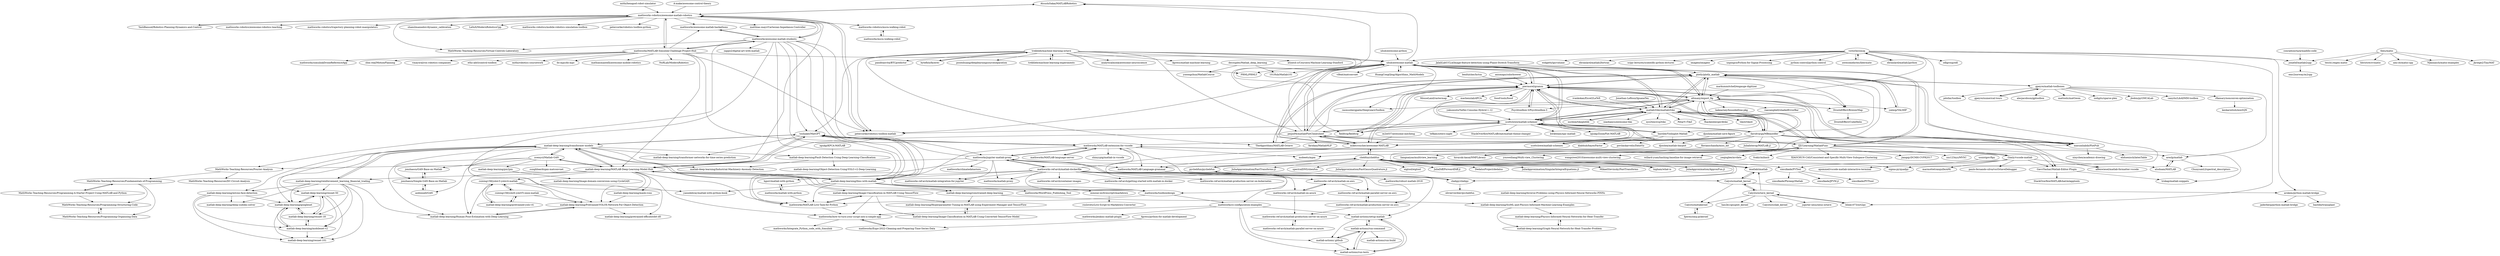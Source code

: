 digraph G {
"AtsushiSakai/MATLABRobotics" -> "mathworks-robotics/awesome-matlab-robotics" ["e"=1]
"decouples/Matlab_deep_learning" -> "yooongchun/MatlabCourse"
"decouples/Matlab_deep_learning" -> "101Hub/Matlab101"
"HuangCongQing/Algorithms_MathModels" -> "uhub/awesome-matlab" ["e"=1]
"TheAlgorithms/MATLAB-Octave" -> "plotly/plotly_matlab" ["e"=1]
"trekhleb/machine-learning-octave" -> "piermorel/gramm"
"trekhleb/machine-learning-octave" -> "panditanvita/BTCpredictor" ["e"=1]
"trekhleb/machine-learning-octave" -> "bytefish/facerec" ["e"=1]
"trekhleb/machine-learning-octave" -> "TheAlgorithms/MATLAB-Octave" ["e"=1]
"trekhleb/machine-learning-octave" -> "posenhuang/deeplearningsourceseparation" ["e"=1]
"trekhleb/machine-learning-octave" -> "fieldtrip/fieldtrip" ["e"=1]
"trekhleb/machine-learning-octave" -> "trekhleb/machine-learning-experiments" ["e"=1]
"trekhleb/machine-learning-octave" -> "PRML/PRMLT" ["e"=1]
"trekhleb/machine-learning-octave" -> "uhub/awesome-matlab"
"trekhleb/machine-learning-octave" -> "analyticalmonk/awesome-neuroscience" ["e"=1]
"trekhleb/machine-learning-octave" -> "peijin94/matlabPlotCheatsheet"
"trekhleb/machine-learning-octave" -> "toshiakit/MatGPT"
"trekhleb/machine-learning-octave" -> "petercorke/robotics-toolbox-matlab" ["e"=1]
"trekhleb/machine-learning-octave" -> "Apress/matlab-machine-learning"
"trekhleb/machine-learning-octave" -> "atinesh-s/Coursera-Machine-Learning-Stanford" ["e"=1]
"victorlei/smop" -> "awesomebytes/libermate"
"victorlei/smop" -> "ebranlard/matlab2python"
"victorlei/smop" -> "arokem/python-matlab-bridge"
"victorlei/smop" -> "sigma-py/quadpy" ["e"=1]
"victorlei/smop" -> "odlgroup/odl" ["e"=1]
"victorlei/smop" -> "altmany/export_fig"
"victorlei/smop" -> "uhub/awesome-matlab"
"victorlei/smop" -> "widgetti/ipyvolume" ["e"=1]
"victorlei/smop" -> "ebranlard/matlab2fortran"
"victorlei/smop" -> "scipy-lectures/scientific-python-lectures" ["e"=1]
"victorlei/smop" -> "jonathf/matlab2cpp"
"victorlei/smop" -> "blink1073/oct2py"
"victorlei/smop" -> "imageio/imageio" ["e"=1]
"victorlei/smop" -> "unpingco/Python-for-Signal-Processing" ["e"=1]
"victorlei/smop" -> "python-control/python-control" ["e"=1]
"altmany/export_fig" -> "matlab2tikz/matlab2tikz"
"altmany/export_fig" -> "piermorel/gramm"
"altmany/export_fig" -> "masumhabib/PlotPub"
"altmany/export_fig" -> "scottclowe/matlab-schemer"
"altmany/export_fig" -> "uhub/awesome-matlab"
"altmany/export_fig" -> "plotly/plotly_matlab"
"altmany/export_fig" -> "DrosteEffect/BrewerMap"
"altmany/export_fig" -> "fieldtrip/fieldtrip" ["e"=1]
"altmany/export_fig" -> "raacampbell/shadedErrorBar"
"altmany/export_fig" -> "davidvarga/MBeautifier"
"altmany/export_fig" -> "kakearney/boundedline-pkg"
"altmany/export_fig" -> "yalmip/YALMIP" ["e"=1]
"altmany/export_fig" -> "bastibe/Violinplot-Matlab"
"altmany/export_fig" -> "Psychtoolbox-3/Psychtoolbox-3" ["e"=1]
"altmany/export_fig" -> "rasmusbergpalm/DeepLearnToolbox" ["e"=1]
"benfulcher/hctsa" -> "piermorel/gramm" ["e"=1]
"plotly/plotly_matlab" -> "masumhabib/PlotPub"
"plotly/plotly_matlab" -> "piermorel/gramm"
"plotly/plotly_matlab" -> "peijin94/matlabPlotCheatsheet"
"plotly/plotly_matlab" -> "matlab2tikz/matlab2tikz"
"plotly/plotly_matlab" -> "imatlab/imatlab"
"plotly/plotly_matlab" -> "TheAlgorithms/MATLAB-Octave" ["e"=1]
"plotly/plotly_matlab" -> "DrosteEffect/BrewerMap"
"plotly/plotly_matlab" -> "altmany/export_fig"
"plotly/plotly_matlab" -> "yalmip/YALMIP" ["e"=1]
"plotly/plotly_matlab" -> "gpeyre/matlab-toolboxes"
"ebranlard/matlab2python" -> "victorlei/smop"
"gpeyre/numerical-tours" -> "gpeyre/matlab-toolboxes" ["e"=1]
"gpeyre/matlab-toolboxes" -> "gpeyre/numerical-tours" ["e"=1]
"gpeyre/matlab-toolboxes" -> "alecjacobson/gptoolbox" ["e"=1]
"gpeyre/matlab-toolboxes" -> "areslp/matlab"
"gpeyre/matlab-toolboxes" -> "mattools/matGeom" ["e"=1]
"gpeyre/matlab-toolboxes" -> "indigits/sparse-plex" ["e"=1]
"gpeyre/matlab-toolboxes" -> "jbobin/pyGMCALab"
"gpeyre/matlab-toolboxes" -> "canyilu/LibADMM-toolbox" ["e"=1]
"gpeyre/matlab-toolboxes" -> "rflamary/nonconvex-optimization"
"gpeyre/matlab-toolboxes" -> "plotly/plotly_matlab"
"gpeyre/matlab-toolboxes" -> "pdollar/toolbox" ["e"=1]
"awesomebytes/libermate" -> "victorlei/smop"
"jonzhaocn/GAN-Base-on-Matlab" -> "jonzhaocn/Simple-GAN-Base-on-Matlab"
"mathworks/msra-walking-robot" -> "mathworks-robotics/msra-walking-robot"
"iqiukp/KPCA-MATLAB" -> "matlab-deep-learning/Fault-Detection-Using-Deep-Learning-Classification" ["e"=1]
"mathworks-ref-arch/matlab-on-aws" -> "mathworks-ref-arch/matlab-parallel-server-on-aws"
"mathworks-ref-arch/matlab-on-aws" -> "mathworks-ref-arch/matlab-on-azure"
"aludnam/MATLAB" -> "areslp/matlab"
"mathworks-ref-arch/matlab-on-azure" -> "mathworks-ref-arch/matlab-production-server-on-azure"
"mathworks-ref-arch/matlab-on-azure" -> "mathworks-ref-arch/matlab-on-aws"
"mathworks-ref-arch/matlab-parallel-server-on-azure" -> "mathworks-ref-arch/matlab-production-server-on-azure"
"mathworks-ref-arch/matlab-production-server-on-azure" -> "mathworks-ref-arch/matlab-parallel-server-on-azure"
"pychebfun/pychebfun" -> "chebpy/chebpy"
"pychebfun/pychebfun" -> "chebfun/chebfun"
"mathworks-ref-arch/matlab-parallel-server-on-aws" -> "mathworks-ref-arch/matlab-production-server-on-aws"
"mathworks-ref-arch/matlab-production-server-on-aws" -> "mathworks-ref-arch/matlab-parallel-server-on-aws"
"mathworks-ref-arch/matlab-production-server-on-aws" -> "mathworks-ref-arch/matlab-production-server-on-azure"
"jonzhaocn/Simple-GAN-Base-on-Matlab" -> "aodonnell/GAN"
"jonzhaocn/Simple-GAN-Base-on-Matlab" -> "jonzhaocn/GAN-Base-on-Matlab"
"mathworks/MATLAB-Language-grammar" -> "mathworks/robust-matlab-2018"
"simulkade/FVTool" -> "simulkade/JFVM.jl"
"simulkade/FVTool" -> "simulkade/PVTtool"
"simulkade/FVTool" -> "simulkade/PhreeqcMatlab"
"fperez/zmq-pykernel" -> "Calysto/metakernel"
"aodonnell/GAN" -> "jonzhaocn/Simple-GAN-Base-on-Matlab"
"usnistgov/fipy" -> "simulkade/FVTool" ["e"=1]
"ivankokan/Excel2LaTeX" -> "matlab2tikz/matlab2tikz" ["e"=1]
"trekhleb/machine-learning-experiments" -> "trekhleb/machine-learning-octave" ["e"=1]
"A-make/awesome-control-theory" -> "mathworks-robotics/awesome-matlab-robotics" ["e"=1]
"minoue-xx/livescript2markdown" -> "roslovets/Live-Script-to-Markdown-Converter"
"zcemycl/Matlab-GAN" -> "matlab-deep-learning/pix2pix"
"zcemycl/Matlab-GAN" -> "jonzhaocn/GAN-Base-on-Matlab"
"zcemycl/Matlab-GAN" -> "sunghbae/dcgan-matconvnet" ["e"=1]
"zcemycl/Matlab-GAN" -> "aodonnell/GAN"
"zcemycl/Matlab-GAN" -> "matlab-deep-learning/transformer-models"
"zcemycl/Matlab-GAN" -> "jonzhaocn/Simple-GAN-Base-on-Matlab"
"zcemycl/Matlab-GAN" -> "matlab-deep-learning/MATLAB-Deep-Learning-Model-Hub"
"markummitchell/engauge-digitizer" -> "altmany/export_fig" ["e"=1]
"matlab-deep-learning/Fault-Detection-Using-Deep-Learning-Classification" -> "matlab-deep-learning/Object-Detection-Using-YOLO-v2-Deep-Learning"
"matlab-deep-learning/Fault-Detection-Using-Deep-Learning-Classification" -> "matlab-deep-learning/Industrial-Machinery-Anomaly-Detection"
"matlab-deep-learning/Human-Pose-Estimation-with-Deep-Learning" -> "matlab-deep-learning/Pretrained-YOLOX-Network-For-Object-Detection"
"bytefish/facerec" -> "trekhleb/machine-learning-octave" ["e"=1]
"Calysto/octave_kernel" -> "Calysto/matlab_kernel"
"Calysto/octave_kernel" -> "Calysto/scilab_kernel"
"Calysto/octave_kernel" -> "jupyter-xeus/xeus-octave"
"Calysto/octave_kernel" -> "blink1073/oct2py"
"Calysto/octave_kernel" -> "imatlab/imatlab"
"Calysto/octave_kernel" -> "has2k1/gnuplot_kernel"
"Calysto/octave_kernel" -> "Calysto/metakernel"
"mathworks-ref-arch/matlab-dockerfile" -> "mathworks-ref-arch/container-images"
"mathworks-ref-arch/matlab-dockerfile" -> "mathworks/ci-configuration-examples"
"mathworks-ref-arch/matlab-dockerfile" -> "mathworks-ref-arch/matlab-integration-for-jupyter"
"mathworks-ref-arch/matlab-dockerfile" -> "mathworks-ref-arch/getting-started-with-matlab-in-docker"
"mathworks-ref-arch/matlab-dockerfile" -> "mathworks-ref-arch/matlab-production-server-on-aws"
"mathworks-ref-arch/matlab-dockerfile" -> "mathworks/jupyter-matlab-proxy"
"mathworks-ref-arch/matlab-dockerfile" -> "mathworks/matlab-proxy"
"mathworks-ref-arch/matlab-dockerfile" -> "mathworks-ref-arch/matlab-production-server-on-kubernetes"
"mathworks-ref-arch/matlab-dockerfile" -> "matlab-deep-learning/llms-with-matlab"
"mathworks-ref-arch/matlab-dockerfile" -> "mathworks/toolboxdesign"
"mathworks-ref-arch/matlab-dockerfile" -> "mathworks-ref-arch/matlab-parallel-server-on-aws"
"mathworks-ref-arch/matlab-dockerfile" -> "hgorr/matlab-with-python"
"mathworks-ref-arch/matlab-dockerfile" -> "mathworks-ref-arch/matlab-on-azure"
"mathworks-ref-arch/matlab-dockerfile" -> "mathworks/MATLAB-extension-for-vscode"
"mathworks-ref-arch/matlab-dockerfile" -> "mathworks-ref-arch/matlab-on-aws"
"mathworks-robotics/awesome-matlab-robotics" -> "YashBansod/Robotics-Planning-Dynamics-and-Control" ["e"=1]
"mathworks-robotics/awesome-matlab-robotics" -> "mathworks-robotics/awesome-robotics-teaching"
"mathworks-robotics/awesome-matlab-robotics" -> "mathworks-robotics/trajectory-planning-robot-manipulators" ["e"=1]
"mathworks-robotics/awesome-matlab-robotics" -> "AtsushiSakai/MATLABRobotics" ["e"=1]
"mathworks-robotics/awesome-matlab-robotics" -> "mathworks/MATLAB-Simulink-Challenge-Project-Hub"
"mathworks-robotics/awesome-matlab-robotics" -> "petercorke/robotics-toolbox-matlab" ["e"=1]
"mathworks-robotics/awesome-matlab-robotics" -> "shamilmamedov/dynamic_calibration" ["e"=1]
"mathworks-robotics/awesome-matlab-robotics" -> "Le0nX/ModernRoboticsCpp" ["e"=1]
"mathworks-robotics/awesome-matlab-robotics" -> "mathworks-robotics/mobile-robotics-simulation-toolbox"
"mathworks-robotics/awesome-matlab-robotics" -> "petercorke/robotics-toolbox-python" ["e"=1]
"mathworks-robotics/awesome-matlab-robotics" -> "mathworks/awesome-matlab-students"
"mathworks-robotics/awesome-matlab-robotics" -> "MathWorks-Teaching-Resources/Virtual-Controls-Laboratory"
"mathworks-robotics/awesome-matlab-robotics" -> "matthias-mayr/Cartesian-Impedance-Controller" ["e"=1]
"mathworks-robotics/awesome-matlab-robotics" -> "mathworks-robotics/msra-walking-robot"
"mathworks-robotics/awesome-matlab-robotics" -> "mathworks/awesome-matlab-hackathons"
"mithi/hexapod-robot-simulator" -> "mathworks-robotics/awesome-matlab-robotics" ["e"=1]
"Calysto/metakernel" -> "fperez/zmq-pykernel"
"higham/what-is" -> "chebfun/chebfun" ["e"=1]
"cuixing158/yolov3-yolov4-matlab" -> "cuixing158/yoloX-yoloV5-onnx-matlab"
"cuixing158/yolov3-yolov4-matlab" -> "matlab-deep-learning/pretrained-yolo-v4"
"cuixing158/yolov3-yolov4-matlab" -> "matlab-deep-learning/Human-Pose-Estimation-with-Deep-Learning"
"cuixing158/yolov3-yolov4-matlab" -> "matlab-deep-learning/Pretrained-YOLOX-Network-For-Object-Detection"
"cuixing158/yolov3-yolov4-matlab" -> "matlab-deep-learning/pretrained-efficientdet-d0"
"matlab-deep-learning/transformer-models" -> "matlab-deep-learning/llms-with-matlab"
"matlab-deep-learning/transformer-models" -> "matlab-deep-learning/MATLAB-Deep-Learning-Model-Hub"
"matlab-deep-learning/transformer-models" -> "matlab-deep-learning/reinforcement_learning_financial_trading"
"matlab-deep-learning/transformer-models" -> "matlab-deep-learning/Human-Pose-Estimation-with-Deep-Learning"
"matlab-deep-learning/transformer-models" -> "matlab-deep-learning/transformer-networks-for-time-series-prediction"
"matlab-deep-learning/transformer-models" -> "matlab-deep-learning/mtcnn-face-detection"
"matlab-deep-learning/transformer-models" -> "zcemycl/Matlab-GAN"
"matlab-deep-learning/transformer-models" -> "matlab-deep-learning/Industrial-Machinery-Anomaly-Detection"
"matlab-deep-learning/transformer-models" -> "toshiakit/MatGPT"
"matlab-deep-learning/transformer-models" -> "matlab-deep-learning/googlenet"
"matlab-deep-learning/transformer-models" -> "matlab-deep-learning/Pretrained-YOLOX-Network-For-Object-Detection"
"matlab-deep-learning/transformer-models" -> "matlab-deep-learning/resnet-50"
"matlab-deep-learning/transformer-models" -> "matlab-deep-learning/Fault-Detection-Using-Deep-Learning-Classification"
"peijin94/matlabPlotCheatsheet" -> "plotly/plotly_matlab"
"peijin94/matlabPlotCheatsheet" -> "ZJULearning/MatlabFunc"
"peijin94/matlabPlotCheatsheet" -> "uhub/awesome-matlab"
"peijin94/matlabPlotCheatsheet" -> "mikecroucher/awesome-MATLAB"
"peijin94/matlabPlotCheatsheet" -> "piermorel/gramm"
"peijin94/matlabPlotCheatsheet" -> "faridani/MatlabNLP"
"peijin94/matlabPlotCheatsheet" -> "masumhabib/PlotPub"
"peijin94/matlabPlotCheatsheet" -> "scottclowe/matlab-schemer"
"peijin94/matlabPlotCheatsheet" -> "TheAlgorithms/MATLAB-Octave" ["e"=1]
"peijin94/matlabPlotCheatsheet" -> "matlab-deep-learning/MATLAB-Deep-Learning-Model-Hub"
"peijin94/matlabPlotCheatsheet" -> "AtsushiSakai/MATLABRobotics" ["e"=1]
"hgorr/matlab-with-python" -> "mathworks/matlab-with-python"
"mathworks-robotics/msra-walking-robot" -> "mathworks/msra-walking-robot"
"DrosteEffect/BrewerMap" -> "DrosteEffect/CubeHelix"
"florianschanda/miss_hit" -> "mathworks/MATLAB-Language-grammar" ["e"=1]
"matlab-deep-learning/reinforcement_learning_financial_trading" -> "matlab-deep-learning/googlenet"
"matlab-deep-learning/reinforcement_learning_financial_trading" -> "matlab-deep-learning/mtcnn-face-detection"
"matlab-deep-learning/reinforcement_learning_financial_trading" -> "matlab-deep-learning/resnet-50"
"matlab-deep-learning/reinforcement_learning_financial_trading" -> "matlab-deep-learning/mobilenet-v2"
"matlab-deep-learning/reinforcement_learning_financial_trading" -> "matlab-deep-learning/transformer-models"
"matlab-deep-learning/reinforcement_learning_financial_trading" -> "matlab-deep-learning/Human-Pose-Estimation-with-Deep-Learning"
"matlab-deep-learning/reinforcement_learning_financial_trading" -> "matlab-deep-learning/resnet-101"
"matlab-deep-learning/reinforcement_learning_financial_trading" -> "matlab-deep-learning/resnet-18"
"matlab-deep-learning/reinforcement_learning_financial_trading" -> "matlab-deep-learning/deep-sudoku-solver"
"matlab-deep-learning/pix2pix" -> "matlab-deep-learning/Image-domain-conversion-using-CycleGAN"
"mathworks/matlab-with-python" -> "hgorr/matlab-with-python"
"mathworks/matlab-with-python" -> "mathworks/MATLAB-Live-Task-for-Python"
"matlab-deep-learning/resnet-18" -> "matlab-deep-learning/mobilenet-v2"
"matlab-deep-learning/resnet-18" -> "matlab-deep-learning/resnet-50"
"matlab-deep-learning/resnet-18" -> "matlab-deep-learning/googlenet"
"matlab-deep-learning/mobilenet-v2" -> "matlab-deep-learning/resnet-18"
"matlab-deep-learning/mobilenet-v2" -> "matlab-deep-learning/googlenet"
"matlab-deep-learning/mobilenet-v2" -> "matlab-deep-learning/resnet-101"
"matlab-deep-learning/mtcnn-face-detection" -> "matlab-deep-learning/mobilenet-v2"
"matlab-deep-learning/mtcnn-face-detection" -> "matlab-deep-learning/resnet-101"
"matlab-deep-learning/mtcnn-face-detection" -> "matlab-deep-learning/googlenet"
"matlab-deep-learning/mtcnn-face-detection" -> "matlab-deep-learning/deep-sudoku-solver"
"matlab-deep-learning/googlenet" -> "matlab-deep-learning/mobilenet-v2"
"matlab-deep-learning/googlenet" -> "matlab-deep-learning/resnet-50"
"matlab-deep-learning/googlenet" -> "matlab-deep-learning/resnet-101"
"matlab-deep-learning/googlenet" -> "matlab-deep-learning/resnet-18"
"matlab-deep-learning/resnet-50" -> "matlab-deep-learning/googlenet"
"matlab-deep-learning/resnet-50" -> "matlab-deep-learning/resnet-18"
"matlab-deep-learning/resnet-50" -> "matlab-deep-learning/mobilenet-v2"
"matlab-deep-learning/resnet-50" -> "matlab-deep-learning/resnet-101"
"jonathf/matlab2cpp" -> "emc2norway/m2cpp"
"davidvarga/MBeautifier" -> "florianschanda/miss_hit" ["e"=1]
"davidvarga/MBeautifier" -> "GavriYashar/Matlab-Editor-Plugin"
"davidvarga/MBeautifier" -> "piermorel/gramm"
"davidvarga/MBeautifier" -> "scottclowe/matlab-schemer"
"davidvarga/MBeautifier" -> "Gimly/vscode-matlab"
"davidvarga/MBeautifier" -> "affenwiesel/matlab-formatter-vscode"
"davidvarga/MBeautifier" -> "matlab2tikz/matlab2tikz"
"davidvarga/MBeautifier" -> "altmany/export_fig"
"davidvarga/MBeautifier" -> "trnkap/matlab-snippets"
"davidvarga/MBeautifier" -> "plotly/plotly_matlab"
"davidvarga/MBeautifier" -> "JuliaInterop/MATLAB.jl" ["e"=1]
"davidvarga/MBeautifier" -> "scottclowe/matlab-schemes"
"davidvarga/MBeautifier" -> "mikecroucher/awesome-MATLAB"
"davidvarga/MBeautifier" -> "mobeets/mpm"
"davidvarga/MBeautifier" -> "mathworks/MATLAB-extension-for-vscode"
"petercorke/robotics-toolbox-matlab" -> "mathworks-robotics/awesome-matlab-robotics" ["e"=1]
"mathworks/MATLAB-Simulink-Challenge-Project-Hub" -> "mathworks/awesome-matlab-students"
"mathworks/MATLAB-Simulink-Challenge-Project-Hub" -> "mathworks-robotics/awesome-matlab-robotics"
"mathworks/MATLAB-Simulink-Challenge-Project-Hub" -> "mathworks/awesome-matlab-hackathons"
"mathworks/MATLAB-Simulink-Challenge-Project-Hub" -> "matlab-deep-learning/MATLAB-Deep-Learning-Model-Hub"
"mathworks/MATLAB-Simulink-Challenge-Project-Hub" -> "petercorke/robotics-toolbox-matlab" ["e"=1]
"mathworks/MATLAB-Simulink-Challenge-Project-Hub" -> "mathworks/simulinkDroneReferenceApp" ["e"=1]
"mathworks/MATLAB-Simulink-Challenge-Project-Hub" -> "uhub/awesome-matlab"
"mathworks/MATLAB-Simulink-Challenge-Project-Hub" -> "zhm-real/MotionPlanning" ["e"=1]
"mathworks/MATLAB-Simulink-Challenge-Project-Hub" -> "matlab-deep-learning/llms-with-matlab"
"mathworks/MATLAB-Simulink-Challenge-Project-Hub" -> "vmayoral/ros-robotics-companies" ["e"=1]
"mathworks/MATLAB-Simulink-Challenge-Project-Hub" -> "ethz-adrl/control-toolbox" ["e"=1]
"mathworks/MATLAB-Simulink-Challenge-Project-Hub" -> "mithi/robotics-coursework" ["e"=1]
"mathworks/MATLAB-Simulink-Challenge-Project-Hub" -> "do-mpc/do-mpc" ["e"=1]
"mathworks/MATLAB-Simulink-Challenge-Project-Hub" -> "mathiasmantelli/awesome-mobile-robotics" ["e"=1]
"mathworks/MATLAB-Simulink-Challenge-Project-Hub" -> "NxRLab/ModernRobotics" ["e"=1]
"scottclowe/matlab-schemer" -> "scottclowe/matlab-schemes"
"scottclowe/matlab-schemer" -> "piermorel/gramm"
"scottclowe/matlab-schemer" -> "matlab2tikz/matlab2tikz"
"scottclowe/matlab-schemer" -> "davidvarga/MBeautifier"
"scottclowe/matlab-schemer" -> "altmany/export_fig"
"scottclowe/matlab-schemer" -> "uhub/awesome-matlab"
"scottclowe/matlab-schemer" -> "StackOverflowMATLABchat/matlab-theme-changer"
"scottclowe/matlab-schemer" -> "peijin94/matlabPlotCheatsheet"
"scottclowe/matlab-schemer" -> "bastibe/Violinplot-Matlab"
"scottclowe/matlab-schemer" -> "kwikteam/npy-matlab" ["e"=1]
"scottclowe/matlab-schemer" -> "mikecroucher/awesome-MATLAB"
"scottclowe/matlab-schemer" -> "petercorke/robotics-toolbox-matlab" ["e"=1]
"scottclowe/matlab-schemer" -> "fieldtrip/fieldtrip" ["e"=1]
"scottclowe/matlab-schemer" -> "iqiukp/ZoomPlot-MATLAB"
"scottclowe/matlab-schemer" -> "tefkah/zotero-night" ["e"=1]
"mathworks/jupyter-matlab-proxy" -> "mathworks/matlab-proxy"
"mathworks/jupyter-matlab-proxy" -> "imatlab/imatlab"
"mathworks/jupyter-matlab-proxy" -> "mathworks-ref-arch/matlab-integration-for-jupyter"
"mathworks/jupyter-matlab-proxy" -> "Calysto/matlab_kernel"
"mathworks/jupyter-matlab-proxy" -> "mathworks/MATLAB-Live-Task-for-Python"
"mathworks/jupyter-matlab-proxy" -> "MathWorks-Teaching-Resources/Fourier-Analysis"
"mathworks/jupyter-matlab-proxy" -> "mathworks/MATLAB-extension-for-vscode"
"mathworks/jupyter-matlab-proxy" -> "mathworks/climatedatastore" ["e"=1]
"mathworks/jupyter-matlab-proxy" -> "mathworks/MATLAB-Language-grammar"
"mathworks/jupyter-matlab-proxy" -> "mathworks-ref-arch/matlab-dockerfile"
"mathworks/jupyter-matlab-proxy" -> "toshiakit/MatGPT"
"cuixing158/yoloX-yoloV5-onnx-matlab" -> "cuixing158/yolov3-yolov4-matlab"
"cuixing158/yoloX-yoloV5-onnx-matlab" -> "matlab-deep-learning/Pretrained-YOLOX-Network-For-Object-Detection"
"cuixing158/yoloX-yoloV5-onnx-matlab" -> "matlab-deep-learning/pretrained-yolo-v4"
"matlab-deep-learning/pretrained-yolo-v4" -> "cuixing158/yolov3-yolov4-matlab"
"matlab-deep-learning/pretrained-yolo-v4" -> "cuixing158/yoloX-yoloV5-onnx-matlab"
"Calysto/matlab_kernel" -> "imatlab/imatlab"
"Calysto/matlab_kernel" -> "Calysto/octave_kernel"
"Calysto/matlab_kernel" -> "mathworks/jupyter-matlab-proxy"
"Calysto/matlab_kernel" -> "Calysto/metakernel"
"Calysto/matlab_kernel" -> "arokem/python-matlab-bridge"
"matlab-actions/run-command" -> "matlab-actions/setup-matlab"
"matlab-actions/run-command" -> "matlab-actions/run-tests"
"matlab-actions/run-command" -> "matlab-actions/.github"
"matlab-actions/run-command" -> "matlab-actions/run-build"
"matlab-actions/run-tests" -> "matlab-actions/run-command"
"matlab-actions/run-tests" -> "matlab-actions/setup-matlab"
"matlab-actions/.github" -> "matlab-actions/run-command"
"matlab-actions/.github" -> "matlab-actions/run-tests"
"mathworks/ci-configuration-examples" -> "matlab-actions/run-tests"
"mathworks/ci-configuration-examples" -> "mathworks/how-to-turn-your-script-into-a-simple-app"
"mathworks/ci-configuration-examples" -> "matlab-actions/.github"
"mathworks/ci-configuration-examples" -> "mathworks/jenkins-matlab-plugin"
"mathworks/ci-configuration-examples" -> "matlab-actions/setup-matlab"
"matlab-actions/setup-matlab" -> "matlab-actions/run-command"
"matlab-actions/setup-matlab" -> "matlab-actions/run-tests"
"matlab-actions/setup-matlab" -> "matlab-actions/.github"
"scottclowe/matlab-schemes" -> "scottclowe/matlab-schemer"
"matlab-deep-learning/mask-rcnn" -> "matlab-deep-learning/Pretrained-YOLOX-Network-For-Object-Detection"
"djoshea/matlab-save-figure" -> "djoshea/matlab-barplot"
"nschloe/tikzplotlib" -> "matlab2tikz/matlab2tikz" ["e"=1]
"uhub/awesome-matlab" -> "mikecroucher/awesome-MATLAB"
"uhub/awesome-matlab" -> "matlab2tikz/matlab2tikz"
"uhub/awesome-matlab" -> "ZJULearning/MatlabFunc"
"uhub/awesome-matlab" -> "piermorel/gramm"
"uhub/awesome-matlab" -> "peijin94/matlabPlotCheatsheet"
"uhub/awesome-matlab" -> "altmany/export_fig"
"uhub/awesome-matlab" -> "scottclowe/matlab-schemer"
"uhub/awesome-matlab" -> "vlfeat/matconvnet" ["e"=1]
"uhub/awesome-matlab" -> "AtsushiSakai/MATLABRobotics" ["e"=1]
"uhub/awesome-matlab" -> "petercorke/robotics-toolbox-matlab" ["e"=1]
"uhub/awesome-matlab" -> "plotly/plotly_matlab"
"uhub/awesome-matlab" -> "rasmusbergpalm/DeepLearnToolbox" ["e"=1]
"uhub/awesome-matlab" -> "PRML/PRMLT" ["e"=1]
"uhub/awesome-matlab" -> "HuangCongQing/Algorithms_MathModels" ["e"=1]
"uhub/awesome-matlab" -> "101Hub/Matlab101"
"mathworks/awesome-matlab-hackathons" -> "mathworks/awesome-matlab-students"
"uhub/awesome-python" -> "uhub/awesome-matlab" ["e"=1]
"piermorel/gramm" -> "masumhabib/PlotPub"
"piermorel/gramm" -> "altmany/export_fig"
"piermorel/gramm" -> "plotly/plotly_matlab"
"piermorel/gramm" -> "scottclowe/matlab-schemer"
"piermorel/gramm" -> "fieldtrip/fieldtrip" ["e"=1]
"piermorel/gramm" -> "matlab2tikz/matlab2tikz"
"piermorel/gramm" -> "bastibe/Violinplot-Matlab"
"piermorel/gramm" -> "uhub/awesome-matlab"
"piermorel/gramm" -> "Psychtoolbox-3/Psychtoolbox-3" ["e"=1]
"piermorel/gramm" -> "DrosteEffect/BrewerMap"
"piermorel/gramm" -> "MouseLand/rastermap" ["e"=1]
"piermorel/gramm" -> "davidvarga/MBeautifier"
"piermorel/gramm" -> "machenslab/dPCA" ["e"=1]
"piermorel/gramm" -> "mikecroucher/awesome-MATLAB"
"piermorel/gramm" -> "fooof-tools/fooof" ["e"=1]
"matlab-deep-learning/MATLAB-Deep-Learning-Model-Hub" -> "matlab-deep-learning/transformer-models"
"matlab-deep-learning/MATLAB-Deep-Learning-Model-Hub" -> "matlab-deep-learning/llms-with-matlab"
"matlab-deep-learning/MATLAB-Deep-Learning-Model-Hub" -> "matlab-deep-learning/Image-Classification-in-MATLAB-Using-TensorFlow"
"matlab-deep-learning/MATLAB-Deep-Learning-Model-Hub" -> "toshiakit/MatGPT"
"matlab-deep-learning/MATLAB-Deep-Learning-Model-Hub" -> "matlab-deep-learning/reinforcement_learning_financial_trading"
"matlab-deep-learning/MATLAB-Deep-Learning-Model-Hub" -> "zcemycl/Matlab-GAN"
"matlab-deep-learning/MATLAB-Deep-Learning-Model-Hub" -> "mathworks/MATLAB-Live-Task-for-Python"
"matlab-deep-learning/MATLAB-Deep-Learning-Model-Hub" -> "matlab-deep-learning/Pretrained-YOLOX-Network-For-Object-Detection"
"matlab-deep-learning/MATLAB-Deep-Learning-Model-Hub" -> "mathworks/how-to-turn-your-script-into-a-simple-app"
"matlab-deep-learning/MATLAB-Deep-Learning-Model-Hub" -> "mathworks/toolboxdesign"
"matlab-deep-learning/MATLAB-Deep-Learning-Model-Hub" -> "matlab-deep-learning/constrained-deep-learning"
"matlab-deep-learning/MATLAB-Deep-Learning-Model-Hub" -> "cuixing158/yolov3-yolov4-matlab"
"matlab-deep-learning/MATLAB-Deep-Learning-Model-Hub" -> "matlab-deep-learning/Human-Pose-Estimation-with-Deep-Learning"
"matlab-deep-learning/MATLAB-Deep-Learning-Model-Hub" -> "mathworks-robotics/awesome-matlab-robotics"
"matlab-deep-learning/MATLAB-Deep-Learning-Model-Hub" -> "matlab-deep-learning/mask-rcnn"
"yalmip/YALMIP" -> "plotly/plotly_matlab" ["e"=1]
"mikecroucher/awesome-MATLAB" -> "uhub/awesome-matlab"
"mikecroucher/awesome-MATLAB" -> "piermorel/gramm"
"mikecroucher/awesome-MATLAB" -> "chebfun/chebfun"
"mikecroucher/awesome-MATLAB" -> "peijin94/matlabPlotCheatsheet"
"mikecroucher/awesome-MATLAB" -> "mathworks/toolboxdesign"
"tbeu/matio" -> "ami-iit/matio-cpp"
"tbeu/matio" -> "NJannasch/matio-examples"
"tbeu/matio" -> "jkriege2/TinyMAT"
"tbeu/matio" -> "tesch1/eigen-matio"
"tbeu/matio" -> "hbristow/cvmatio"
"tbeu/matio" -> "jonathf/matlab2cpp"
"Psychtoolbox-3/Psychtoolbox-3" -> "piermorel/gramm" ["e"=1]
"Gimly/vscode-matlab" -> "mathworks/MATLAB-Language-grammar"
"Gimly/vscode-matlab" -> "apommel/vscode-matlab-interactive-terminal"
"Gimly/vscode-matlab" -> "marmottetranquille/aMi"
"Gimly/vscode-matlab" -> "paulo-fernando-silva/vscOctaveDebugger"
"Gimly/vscode-matlab" -> "mathworks/MATLAB-extension-for-vscode"
"Gimly/vscode-matlab" -> "GavriYashar/Matlab-Editor-Plugin"
"Gimly/vscode-matlab" -> "affenwiesel/matlab-formatter-vscode"
"Apress/python-for-matlab-development" -> "mathworks/Expo-2022-Cleaning-and-Preparing-Time-Series-Data"
"MathWorks-Teaching-Resources/Fundamentals-of-Programming" -> "MathWorks-Teaching-Resources/Programming-A-Starter-Project-Using-MATLAB-and-Python"
"MathWorks-Teaching-Resources/Fundamentals-of-Programming" -> "MathWorks-Teaching-Resources/Programming-Organizing-Data"
"MathWorks-Teaching-Resources/Fundamentals-of-Programming" -> "MathWorks-Teaching-Resources/Programming-Structuring-Code"
"matlab-deep-learning/Image-Classification-in-MATLAB-Using-TensorFlow" -> "matlab-deep-learning/Hyperparameter-Tuning-in-MATLAB-using-Experiment-Manager-and-TensorFlow"
"matlab-deep-learning/Image-Classification-in-MATLAB-Using-TensorFlow" -> "mathworks/MATLAB-Live-Task-for-Python"
"matlab-deep-learning/Image-Classification-in-MATLAB-Using-TensorFlow" -> "matlab-deep-learning/Image-Classification-in-MATLAB-Using-Converted-TensorFlow-Model"
"matlab-deep-learning/Image-Classification-in-MATLAB-Using-TensorFlow" -> "mathworks/how-to-turn-your-script-into-a-simple-app"
"MathWorks-Teaching-Resources/Fourier-Analysis" -> "MathWorks-Teaching-Resources/DC-Circuit-Analysis"
"MathWorks-Teaching-Resources/Fourier-Analysis" -> "MathWorks-Teaching-Resources/Fundamentals-of-Programming"
"mathworks/MATLAB-Live-Task-for-Python" -> "mathworks/how-to-turn-your-script-into-a-simple-app"
"mathworks/MATLAB-Live-Task-for-Python" -> "matlab-deep-learning/Image-Classification-in-MATLAB-Using-TensorFlow"
"mathworks/how-to-turn-your-script-into-a-simple-app" -> "mathworks/Expo-2022-Cleaning-and-Preparing-Time-Series-Data"
"mathworks/how-to-turn-your-script-into-a-simple-app" -> "mathworks/Integrate_Python_code_with_Simulink"
"mathworks/Expo-2022-Cleaning-and-Preparing-Time-Series-Data" -> "mathworks/how-to-turn-your-script-into-a-simple-app"
"matlab-deep-learning/Image-Classification-in-MATLAB-Using-Converted-TensorFlow-Model" -> "matlab-deep-learning/Hyperparameter-Tuning-in-MATLAB-using-Experiment-Manager-and-TensorFlow"
"matlab-deep-learning/Hyperparameter-Tuning-in-MATLAB-using-Experiment-Manager-and-TensorFlow" -> "matlab-deep-learning/Image-Classification-in-MATLAB-Using-Converted-TensorFlow-Model"
"matlab2tikz/matlab2tikz" -> "altmany/export_fig"
"matlab2tikz/matlab2tikz" -> "nschloe/tikzplotlib" ["e"=1]
"matlab2tikz/matlab2tikz" -> "uhub/awesome-matlab"
"matlab2tikz/matlab2tikz" -> "piermorel/gramm"
"matlab2tikz/matlab2tikz" -> "ZJULearning/MatlabFunc"
"matlab2tikz/matlab2tikz" -> "plotly/plotly_matlab"
"matlab2tikz/matlab2tikz" -> "scottclowe/matlab-schemer"
"matlab2tikz/matlab2tikz" -> "xiaohanyu/awesome-tikz" ["e"=1]
"matlab2tikz/matlab2tikz" -> "davidvarga/MBeautifier"
"matlab2tikz/matlab2tikz" -> "masumhabib/PlotPub"
"matlab2tikz/matlab2tikz" -> "mikecroucher/awesome-MATLAB"
"matlab2tikz/matlab2tikz" -> "xyz2tex/svg2tikz" ["e"=1]
"matlab2tikz/matlab2tikz" -> "PetarV-/TikZ" ["e"=1]
"matlab2tikz/matlab2tikz" -> "fhackenberger/ktikz" ["e"=1]
"matlab2tikz/matlab2tikz" -> "tikzit/tikzit" ["e"=1]
"yakumioto/YaHei-Consolas-Hybrid-1.12" -> "scottclowe/matlab-schemer" ["e"=1]
"GavriYashar/Matlab-Editor-Plugin" -> "StackOverflowMATLABchat/mlapptools"
"GavriYashar/Matlab-Editor-Plugin" -> "trnkap/matlab-snippets"
"JalaliLabUCLA/Image-feature-detection-using-Phase-Stretch-Transform" -> "plotly/plotly_matlab" ["e"=1]
"blink1073/oct2py" -> "Calysto/octave_kernel"
"MathWorks-Teaching-Resources/Programming-A-Starter-Project-Using-MATLAB-and-Python" -> "MathWorks-Teaching-Resources/Fundamentals-of-Programming"
"MathWorks-Teaching-Resources/Programming-A-Starter-Project-Using-MATLAB-and-Python" -> "MathWorks-Teaching-Resources/Programming-Structuring-Code"
"MathWorks-Teaching-Resources/Programming-Structuring-Code" -> "MathWorks-Teaching-Resources/Programming-Organizing-Data"
"matlab-deep-learning/Pretrained-YOLOX-Network-For-Object-Detection" -> "matlab-deep-learning/pretrained-efficientdet-d0"
"matlab-deep-learning/Pretrained-YOLOX-Network-For-Object-Detection" -> "matlab-deep-learning/Human-Pose-Estimation-with-Deep-Learning"
"MathWorks-Teaching-Resources/Programming-Organizing-Data" -> "MathWorks-Teaching-Resources/Programming-Structuring-Code"
"chebpy/chebpy" -> "pychebfun/pychebfun"
"chebpy/chebpy" -> "olivierverdier/pychebfun"
"chebpy/chebpy" -> "chebfun/chebfun"
"bastibe/Violinplot-Matlab" -> "djoshea/matlab-barplot"
"bastibe/Violinplot-Matlab" -> "piermorel/gramm"
"bastibe/Violinplot-Matlab" -> "povilaskarvelis/DataViz"
"bastibe/Violinplot-Matlab" -> "klabhub/bayesFactor"
"m2n037/awesome-mecheng" -> "mikecroucher/awesome-MATLAB" ["e"=1]
"mathworks/awesome-matlab-students" -> "mathworks/MATLAB-Simulink-Challenge-Project-Hub"
"mathworks/awesome-matlab-students" -> "mathworks/awesome-matlab-hackathons"
"mathworks/awesome-matlab-students" -> "mathworks-robotics/awesome-matlab-robotics"
"mathworks/awesome-matlab-students" -> "mathworks/MATLAB-extension-for-vscode"
"mathworks/awesome-matlab-students" -> "yanndebray/matlab-with-python-book"
"mathworks/awesome-matlab-students" -> "MathWorks-Teaching-Resources/Fourier-Analysis"
"mathworks/awesome-matlab-students" -> "mathworks/jupyter-matlab-proxy"
"mathworks/awesome-matlab-students" -> "mathworks/toolboxdesign"
"mathworks/awesome-matlab-students" -> "toshiakit/MatGPT"
"mathworks/awesome-matlab-students" -> "mathworks/MATLAB-Live-Task-for-Python"
"mathworks/awesome-matlab-students" -> "zappo2/digital-art-with-matlab"
"mathworks/awesome-matlab-students" -> "MathWorks-Teaching-Resources/Virtual-Controls-Laboratory"
"mathworks/awesome-matlab-students" -> "matlab-deep-learning/llms-with-matlab"
"mathworks/MATLAB-extension-for-vscode" -> "mathworks/MATLAB-language-server"
"mathworks/MATLAB-extension-for-vscode" -> "Gimly/vscode-matlab"
"mathworks/MATLAB-extension-for-vscode" -> "toshiakit/MatGPT"
"mathworks/MATLAB-extension-for-vscode" -> "GavriYashar/Matlab-Editor-Plugin"
"mathworks/MATLAB-extension-for-vscode" -> "mathworks/MATLAB-Language-grammar"
"mathworks/MATLAB-extension-for-vscode" -> "mathworks/jupyter-matlab-proxy"
"mathworks/MATLAB-extension-for-vscode" -> "matlab-actions/setup-matlab"
"mathworks/MATLAB-extension-for-vscode" -> "matlab-deep-learning/llms-with-matlab"
"mathworks/MATLAB-extension-for-vscode" -> "shinyypig/matlab-in-vscode"
"mathworks/MATLAB-extension-for-vscode" -> "mobeets/mpm"
"toshiakit/MatGPT" -> "matlab-deep-learning/llms-with-matlab"
"toshiakit/MatGPT" -> "matlab-deep-learning/MATLAB-Deep-Learning-Model-Hub"
"toshiakit/MatGPT" -> "matlab-deep-learning/transformer-models"
"toshiakit/MatGPT" -> "mathworks/MATLAB-extension-for-vscode"
"toshiakit/MatGPT" -> "matlab-deep-learning/transformer-networks-for-time-series-prediction"
"masumhabib/PlotPub" -> "piermorel/gramm"
"masumhabib/PlotPub" -> "plotly/plotly_matlab"
"masumhabib/PlotPub" -> "altmany/export_fig"
"masumhabib/PlotPub" -> "xinychen/academic-drawing" ["e"=1]
"masumhabib/PlotPub" -> "eliduenisch/latexTable"
"areslp/matlab" -> "aludnam/MATLAB"
"areslp/matlab" -> "ChunyuanLI/spectral_descriptors"
"rflamary/nonconvex-optimization" -> "keskarnitish/minSQN" ["e"=1]
"arokem/python-matlab-bridge" -> "jaderberg/python-matlab-bridge"
"arokem/python-matlab-bridge" -> "bastibe/transplant"
"mathworks/MATLAB-language-server" -> "mathworks/MATLAB-extension-for-vscode"
"mathworks/toolboxdesign" -> "mathworks/MATLAB-Live-Task-for-Python"
"mathworks/toolboxdesign" -> "mathworks/ci-configuration-examples"
"conradsnicta/armadillo-code" -> "jonathf/matlab2cpp" ["e"=1]
"fieldtrip/fieldtrip" -> "piermorel/gramm" ["e"=1]
"Jonathan-LeRoux/IguanaTex" -> "matlab2tikz/matlab2tikz" ["e"=1]
"ZJULearning/MatlabFunc" -> "uhub/awesome-matlab"
"ZJULearning/MatlabFunc" -> "liangnaiyao/multiview_learning" ["e"=1]
"ZJULearning/MatlabFunc" -> "matlab2tikz/matlab2tikz"
"ZJULearning/MatlabFunc" -> "hiroyuki-kasai/NMFLibrary" ["e"=1]
"ZJULearning/MatlabFunc" -> "peijin94/matlabPlotCheatsheet"
"ZJULearning/MatlabFunc" -> "youweiliang/Multi-view_Clustering" ["e"=1]
"ZJULearning/MatlabFunc" -> "areslp/matlab"
"ZJULearning/MatlabFunc" -> "wangsiwei2010/awesome-multi-view-clustering" ["e"=1]
"ZJULearning/MatlabFunc" -> "willard-yuan/hashing-baseline-for-image-retrieval" ["e"=1]
"ZJULearning/MatlabFunc" -> "aludnam/MATLAB"
"ZJULearning/MatlabFunc" -> "yeqinglee/mvdata" ["e"=1]
"ZJULearning/MatlabFunc" -> "fcakir/mihash" ["e"=1]
"ZJULearning/MatlabFunc" -> "XIAOCHUN-CAS/Consistent-and-Specific-Multi-View-Subspace-Clustering" ["e"=1]
"ZJULearning/MatlabFunc" -> "jiangqy/DCMH-CVPR2017" ["e"=1]
"ZJULearning/MatlabFunc" -> "zzz123xyz/MVSC" ["e"=1]
"matlab-deep-learning/Inverse-Problems-using-Physics-Informed-Neural-Networks-PINNs" -> "matlab-deep-learning/SciML-and-Physics-Informed-Machine-Learning-Examples"
"chebfun/chebfun" -> "chebpy/chebpy"
"chebfun/chebfun" -> "pychebfun/pychebfun"
"chebfun/chebfun" -> "JuliaApproximation/ApproxFun.jl" ["e"=1]
"chebfun/chebfun" -> "JuliaApproximation/FastTransforms.jl" ["e"=1]
"chebfun/chebfun" -> "spectralDNS/shenfun" ["e"=1]
"chebfun/chebfun" -> "JuliaApproximation/FastGaussQuadrature.jl" ["e"=1]
"chebfun/chebfun" -> "eigtool/eigtool"
"chebfun/chebfun" -> "JuliaDiff/ForwardDiff.jl" ["e"=1]
"chebfun/chebfun" -> "DedalusProject/dedalus" ["e"=1]
"chebfun/chebfun" -> "simulkade/FVTool"
"chebfun/chebfun" -> "higham/what-is" ["e"=1]
"chebfun/chebfun" -> "mikecroucher/awesome-MATLAB"
"chebfun/chebfun" -> "sigma-py/quadpy" ["e"=1]
"chebfun/chebfun" -> "JuliaApproximation/SingularIntegralEquations.jl"
"chebfun/chebfun" -> "MikaelSlevinsky/FastTransforms" ["e"=1]
"matlab-deep-learning/constrained-deep-learning" -> "matlab-deep-learning/Hyperparameter-Tuning-in-MATLAB-using-Experiment-Manager-and-TensorFlow"
"matlab-deep-learning/constrained-deep-learning" -> "matlab-deep-learning/SciML-and-Physics-Informed-Machine-Learning-Examples"
"imatlab/imatlab" -> "Calysto/matlab_kernel"
"matlab-deep-learning/llms-with-matlab" -> "toshiakit/MatGPT"
"matlab-deep-learning/llms-with-matlab" -> "matlab-deep-learning/transformer-models"
"matlab-deep-learning/llms-with-matlab" -> "matlab-deep-learning/MATLAB-Deep-Learning-Model-Hub"
"matlab-deep-learning/llms-with-matlab" -> "yanndebray/matlab-with-python-book"
"matlab-deep-learning/llms-with-matlab" -> "matlab-deep-learning/constrained-deep-learning"
"matlab-deep-learning/llms-with-matlab" -> "mathworks/toolboxdesign"
"matlab-deep-learning/llms-with-matlab" -> "minoue-xx/livescript2markdown"
"matlab-deep-learning/llms-with-matlab" -> "mathworks/MATLAB-Live-Task-for-Python"
"matlab-deep-learning/llms-with-matlab" -> "mathworks/WordPress_Publishing_Tool"
"hiroyuki-kasai/NMFLibrary" -> "ZJULearning/MatlabFunc" ["e"=1]
"matlab-deep-learning/Physics-Informed-Neural-Networks-for-Heat-Transfer" -> "matlab-deep-learning/Graph-Neural-Network-for-Heat-Transfer-Problem"
"matlab-deep-learning/Graph-Neural-Network-for-Heat-Transfer-Problem" -> "matlab-deep-learning/Physics-Informed-Neural-Networks-for-Heat-Transfer"
"axismaps/colorbrewer" -> "piermorel/gramm" ["e"=1]
"YashBansod/Robotics-Planning-Dynamics-and-Control" -> "mathworks-robotics/awesome-matlab-robotics" ["e"=1]
"matlab-deep-learning/SciML-and-Physics-Informed-Machine-Learning-Examples" -> "matlab-deep-learning/Physics-Informed-Neural-Networks-for-Heat-Transfer"
"matlab-deep-learning/SciML-and-Physics-Informed-Machine-Learning-Examples" -> "matlab-deep-learning/Graph-Neural-Network-for-Heat-Transfer-Problem"
"AtsushiSakai/MATLABRobotics" ["l"="61.68,13.39", "c"=313]
"mathworks-robotics/awesome-matlab-robotics" ["l"="-5.545,23.229"]
"decouples/Matlab_deep_learning" ["l"="-5.387,23.402"]
"yooongchun/MatlabCourse" ["l"="-5.402,23.437"]
"101Hub/Matlab101" ["l"="-5.358,23.334"]
"HuangCongQing/Algorithms_MathModels" ["l"="51.2,27.774", "c"=104]
"uhub/awesome-matlab" ["l"="-5.315,23.251"]
"TheAlgorithms/MATLAB-Octave" ["l"="-6.178,15.649", "c"=1161]
"plotly/plotly_matlab" ["l"="-5.273,23.245"]
"trekhleb/machine-learning-octave" ["l"="-5.358,23.255"]
"piermorel/gramm" ["l"="-5.291,23.209"]
"panditanvita/BTCpredictor" ["l"="-10.222,11.514", "c"=408]
"bytefish/facerec" ["l"="33.072,29.106", "c"=57]
"posenhuang/deeplearningsourceseparation" ["l"="36.645,4.491", "c"=128]
"fieldtrip/fieldtrip" ["l"="61.93,34.45", "c"=405]
"trekhleb/machine-learning-experiments" ["l"="47.853,26.312", "c"=323]
"PRML/PRMLT" ["l"="50.732,27.983", "c"=104]
"analyticalmonk/awesome-neuroscience" ["l"="60.842,34.203", "c"=441]
"peijin94/matlabPlotCheatsheet" ["l"="-5.322,23.223"]
"toshiakit/MatGPT" ["l"="-5.46,23.244"]
"petercorke/robotics-toolbox-matlab" ["l"="58.782,12.668", "c"=299]
"Apress/matlab-machine-learning" ["l"="-5.345,23.294"]
"atinesh-s/Coursera-Machine-Learning-Stanford" ["l"="48.306,28.675", "c"=89]
"victorlei/smop" ["l"="-5.216,23.343"]
"awesomebytes/libermate" ["l"="-5.179,23.338"]
"ebranlard/matlab2python" ["l"="-5.181,23.368"]
"arokem/python-matlab-bridge" ["l"="-5.25,23.403"]
"sigma-py/quadpy" ["l"="62.791,0.319", "c"=403]
"odlgroup/odl" ["l"="-35.461,23.304", "c"=630]
"altmany/export_fig" ["l"="-5.257,23.226"]
"widgetti/ipyvolume" ["l"="43.609,23.985", "c"=95]
"ebranlard/matlab2fortran" ["l"="-5.207,23.378"]
"scipy-lectures/scientific-python-lectures" ["l"="48.079,28.267", "c"=89]
"jonathf/matlab2cpp" ["l"="-5.125,23.387"]
"blink1073/oct2py" ["l"="-5.274,23.383"]
"imageio/imageio" ["l"="44.224,20.24", "c"=20]
"unpingco/Python-for-Signal-Processing" ["l"="48.238,28.207", "c"=89]
"python-control/python-control" ["l"="61.393,14.982", "c"=480]
"matlab2tikz/matlab2tikz" ["l"="-5.294,23.231"]
"masumhabib/PlotPub" ["l"="-5.261,23.202"]
"scottclowe/matlab-schemer" ["l"="-5.302,23.187"]
"DrosteEffect/BrewerMap" ["l"="-5.232,23.21"]
"raacampbell/shadedErrorBar" ["l"="-5.185,23.206"]
"davidvarga/MBeautifier" ["l"="-5.341,23.221"]
"kakearney/boundedline-pkg" ["l"="-5.206,23.225"]
"yalmip/YALMIP" ["l"="61.569,14.9", "c"=480]
"bastibe/Violinplot-Matlab" ["l"="-5.254,23.17"]
"Psychtoolbox-3/Psychtoolbox-3" ["l"="61.85,34.448", "c"=405]
"rasmusbergpalm/DeepLearnToolbox" ["l"="47.92,29.074", "c"=89]
"benfulcher/hctsa" ["l"="43.671,26.905", "c"=1089]
"imatlab/imatlab" ["l"="-5.335,23.343"]
"gpeyre/matlab-toolboxes" ["l"="-5.206,23.257"]
"gpeyre/numerical-tours" ["l"="21.616,13.887", "c"=267]
"alecjacobson/gptoolbox" ["l"="62.99,0.192", "c"=403]
"areslp/matlab" ["l"="-5.219,23.287"]
"mattools/matGeom" ["l"="63.166,0.233", "c"=403]
"indigits/sparse-plex" ["l"="-35.139,22.976", "c"=630]
"jbobin/pyGMCALab" ["l"="-5.168,23.245"]
"canyilu/LibADMM-toolbox" ["l"="55.28,32.757", "c"=279]
"rflamary/nonconvex-optimization" ["l"="-5.165,23.265"]
"pdollar/toolbox" ["l"="54.841,33.652", "c"=298]
"jonzhaocn/GAN-Base-on-Matlab" ["l"="-5.577,23.17"]
"jonzhaocn/Simple-GAN-Base-on-Matlab" ["l"="-5.59,23.179"]
"mathworks/msra-walking-robot" ["l"="-5.65,23.205"]
"mathworks-robotics/msra-walking-robot" ["l"="-5.62,23.212"]
"iqiukp/KPCA-MATLAB" ["l"="51.433,38.011", "c"=545]
"matlab-deep-learning/Fault-Detection-Using-Deep-Learning-Classification" ["l"="-5.473,23.136"]
"mathworks-ref-arch/matlab-on-aws" ["l"="-5.511,23.374"]
"mathworks-ref-arch/matlab-parallel-server-on-aws" ["l"="-5.501,23.359"]
"mathworks-ref-arch/matlab-on-azure" ["l"="-5.525,23.364"]
"aludnam/MATLAB" ["l"="-5.241,23.298"]
"mathworks-ref-arch/matlab-production-server-on-azure" ["l"="-5.545,23.376"]
"mathworks-ref-arch/matlab-parallel-server-on-azure" ["l"="-5.559,23.39"]
"pychebfun/pychebfun" ["l"="-5.334,23.068"]
"chebpy/chebpy" ["l"="-5.314,23.067"]
"chebfun/chebfun" ["l"="-5.339,23.096"]
"mathworks-ref-arch/matlab-production-server-on-aws" ["l"="-5.518,23.353"]
"aodonnell/GAN" ["l"="-5.579,23.189"]
"mathworks/MATLAB-Language-grammar" ["l"="-5.41,23.3"]
"mathworks/robust-matlab-2018" ["l"="-5.403,23.325"]
"simulkade/FVTool" ["l"="-5.339,23.026"]
"simulkade/JFVM.jl" ["l"="-5.355,22.999"]
"simulkade/PVTtool" ["l"="-5.334,22.998"]
"simulkade/PhreeqcMatlab" ["l"="-5.321,23.009"]
"fperez/zmq-pykernel" ["l"="-5.348,23.473"]
"Calysto/metakernel" ["l"="-5.345,23.441"]
"usnistgov/fipy" ["l"="63.11,-1.641", "c"=175]
"ivankokan/Excel2LaTeX" ["l"="-4.719,21.931", "c"=276]
"A-make/awesome-control-theory" ["l"="61.471,15.005", "c"=480]
"minoue-xx/livescript2markdown" ["l"="-5.488,23.288"]
"roslovets/Live-Script-to-Markdown-Converter" ["l"="-5.501,23.305"]
"zcemycl/Matlab-GAN" ["l"="-5.549,23.188"]
"matlab-deep-learning/pix2pix" ["l"="-5.594,23.157"]
"sunghbae/dcgan-matconvnet" ["l"="47.747,29.584", "c"=89]
"matlab-deep-learning/transformer-models" ["l"="-5.497,23.191"]
"matlab-deep-learning/MATLAB-Deep-Learning-Model-Hub" ["l"="-5.505,23.219"]
"markummitchell/engauge-digitizer" ["l"="-34.206,16.959", "c"=652]
"matlab-deep-learning/Object-Detection-Using-YOLO-v2-Deep-Learning" ["l"="-5.473,23.103"]
"matlab-deep-learning/Industrial-Machinery-Anomaly-Detection" ["l"="-5.471,23.159"]
"matlab-deep-learning/Human-Pose-Estimation-with-Deep-Learning" ["l"="-5.518,23.183"]
"matlab-deep-learning/Pretrained-YOLOX-Network-For-Object-Detection" ["l"="-5.531,23.176"]
"Calysto/octave_kernel" ["l"="-5.312,23.406"]
"Calysto/matlab_kernel" ["l"="-5.349,23.377"]
"Calysto/scilab_kernel" ["l"="-5.302,23.451"]
"jupyter-xeus/xeus-octave" ["l"="-5.311,23.433"]
"has2k1/gnuplot_kernel" ["l"="-5.284,23.435"]
"mathworks-ref-arch/matlab-dockerfile" ["l"="-5.48,23.33"]
"mathworks-ref-arch/container-images" ["l"="-5.453,23.367"]
"mathworks/ci-configuration-examples" ["l"="-5.501,23.342"]
"mathworks-ref-arch/matlab-integration-for-jupyter" ["l"="-5.456,23.331"]
"mathworks-ref-arch/getting-started-with-matlab-in-docker" ["l"="-5.467,23.348"]
"mathworks/jupyter-matlab-proxy" ["l"="-5.437,23.318"]
"mathworks/matlab-proxy" ["l"="-5.444,23.346"]
"mathworks-ref-arch/matlab-production-server-on-kubernetes" ["l"="-5.485,23.352"]
"matlab-deep-learning/llms-with-matlab" ["l"="-5.488,23.251"]
"mathworks/toolboxdesign" ["l"="-5.468,23.271"]
"hgorr/matlab-with-python" ["l"="-5.536,23.339"]
"mathworks/MATLAB-extension-for-vscode" ["l"="-5.434,23.277"]
"YashBansod/Robotics-Planning-Dynamics-and-Control" ["l"="61.8,13.317", "c"=313]
"mathworks-robotics/awesome-robotics-teaching" ["l"="-5.575,23.217"]
"mathworks-robotics/trajectory-planning-robot-manipulators" ["l"="61.852,13.27", "c"=313]
"mathworks/MATLAB-Simulink-Challenge-Project-Hub" ["l"="-5.477,23.227"]
"shamilmamedov/dynamic_calibration" ["l"="59.958,16.621", "c"=234]
"Le0nX/ModernRoboticsCpp" ["l"="61.307,16.411", "c"=184]
"mathworks-robotics/mobile-robotics-simulation-toolbox" ["l"="-5.592,23.229"]
"petercorke/robotics-toolbox-python" ["l"="58.845,12.704", "c"=299]
"mathworks/awesome-matlab-students" ["l"="-5.504,23.262"]
"MathWorks-Teaching-Resources/Virtual-Controls-Laboratory" ["l"="-5.565,23.248"]
"matthias-mayr/Cartesian-Impedance-Controller" ["l"="60.669,11.794", "c"=632]
"mathworks/awesome-matlab-hackathons" ["l"="-5.521,23.243"]
"mithi/hexapod-robot-simulator" ["l"="58.688,12.522", "c"=299]
"higham/what-is" ["l"="22.133,16.747", "c"=77]
"cuixing158/yolov3-yolov4-matlab" ["l"="-5.545,23.163"]
"cuixing158/yoloX-yoloV5-onnx-matlab" ["l"="-5.56,23.152"]
"matlab-deep-learning/pretrained-yolo-v4" ["l"="-5.562,23.136"]
"matlab-deep-learning/pretrained-efficientdet-d0" ["l"="-5.541,23.148"]
"matlab-deep-learning/reinforcement_learning_financial_trading" ["l"="-5.507,23.165"]
"matlab-deep-learning/transformer-networks-for-time-series-prediction" ["l"="-5.464,23.199"]
"matlab-deep-learning/mtcnn-face-detection" ["l"="-5.516,23.152"]
"matlab-deep-learning/googlenet" ["l"="-5.492,23.153"]
"matlab-deep-learning/resnet-50" ["l"="-5.504,23.15"]
"ZJULearning/MatlabFunc" ["l"="-5.281,23.271"]
"mikecroucher/awesome-MATLAB" ["l"="-5.336,23.195"]
"faridani/MatlabNLP" ["l"="-5.359,23.172"]
"mathworks/matlab-with-python" ["l"="-5.546,23.318"]
"DrosteEffect/CubeHelix" ["l"="-5.203,23.192"]
"florianschanda/miss_hit" ["l"="0.062,-31.85", "c"=295]
"matlab-deep-learning/mobilenet-v2" ["l"="-5.504,23.137"]
"matlab-deep-learning/resnet-101" ["l"="-5.514,23.14"]
"matlab-deep-learning/resnet-18" ["l"="-5.491,23.139"]
"matlab-deep-learning/deep-sudoku-solver" ["l"="-5.525,23.132"]
"matlab-deep-learning/Image-domain-conversion-using-CycleGAN" ["l"="-5.617,23.141"]
"mathworks/MATLAB-Live-Task-for-Python" ["l"="-5.505,23.281"]
"emc2norway/m2cpp" ["l"="-5.104,23.4"]
"GavriYashar/Matlab-Editor-Plugin" ["l"="-5.399,23.227"]
"Gimly/vscode-matlab" ["l"="-5.397,23.264"]
"affenwiesel/matlab-formatter-vscode" ["l"="-5.378,23.23"]
"trnkap/matlab-snippets" ["l"="-5.378,23.205"]
"JuliaInterop/MATLAB.jl" ["l"="22.163,16.903", "c"=77]
"scottclowe/matlab-schemes" ["l"="-5.327,23.163"]
"mobeets/mpm" ["l"="-5.396,23.243"]
"mathworks/simulinkDroneReferenceApp" ["l"="60.518,14.776", "c"=1885]
"zhm-real/MotionPlanning" ["l"="61.651,13.429", "c"=313]
"vmayoral/ros-robotics-companies" ["l"="58.967,12.74", "c"=299]
"ethz-adrl/control-toolbox" ["l"="61.461,14.923", "c"=480]
"mithi/robotics-coursework" ["l"="58.888,12.667", "c"=299]
"do-mpc/do-mpc" ["l"="61.415,14.967", "c"=480]
"mathiasmantelli/awesome-mobile-robotics" ["l"="58.919,12.735", "c"=299]
"NxRLab/ModernRobotics" ["l"="58.845,12.66", "c"=299]
"StackOverflowMATLABchat/matlab-theme-changer" ["l"="-5.295,23.15"]
"kwikteam/npy-matlab" ["l"="60.538,34.208", "c"=441]
"iqiukp/ZoomPlot-MATLAB" ["l"="-5.274,23.12"]
"tefkah/zotero-night" ["l"="-34.094,16.86", "c"=652]
"MathWorks-Teaching-Resources/Fourier-Analysis" ["l"="-5.522,23.32"]
"mathworks/climatedatastore" ["l"="40.522,26.181", "c"=1102]
"matlab-actions/run-command" ["l"="-5.475,23.395"]
"matlab-actions/setup-matlab" ["l"="-5.471,23.364"]
"matlab-actions/run-tests" ["l"="-5.482,23.378"]
"matlab-actions/.github" ["l"="-5.492,23.387"]
"matlab-actions/run-build" ["l"="-5.478,23.421"]
"mathworks/how-to-turn-your-script-into-a-simple-app" ["l"="-5.535,23.29"]
"mathworks/jenkins-matlab-plugin" ["l"="-5.529,23.387"]
"matlab-deep-learning/mask-rcnn" ["l"="-5.529,23.199"]
"djoshea/matlab-save-figure" ["l"="-5.189,23.113"]
"djoshea/matlab-barplot" ["l"="-5.213,23.133"]
"nschloe/tikzplotlib" ["l"="-4.575,21.878", "c"=276]
"vlfeat/matconvnet" ["l"="47.843,29.334", "c"=89]
"uhub/awesome-python" ["l"="26.154,-25.769", "c"=32]
"MouseLand/rastermap" ["l"="60.617,34.192", "c"=441]
"machenslab/dPCA" ["l"="60.667,34.219", "c"=441]
"fooof-tools/fooof" ["l"="62.058,34.432", "c"=405]
"matlab-deep-learning/Image-Classification-in-MATLAB-Using-TensorFlow" ["l"="-5.538,23.266"]
"matlab-deep-learning/constrained-deep-learning" ["l"="-5.549,23.251"]
"tbeu/matio" ["l"="-5.06,23.42"]
"ami-iit/matio-cpp" ["l"="-5.035,23.4"]
"NJannasch/matio-examples" ["l"="-5.073,23.442"]
"jkriege2/TinyMAT" ["l"="-5.05,23.451"]
"tesch1/eigen-matio" ["l"="-5.035,23.438"]
"hbristow/cvmatio" ["l"="-5.023,23.421"]
"apommel/vscode-matlab-interactive-terminal" ["l"="-5.386,23.299"]
"marmottetranquille/aMi" ["l"="-5.4,23.283"]
"paulo-fernando-silva/vscOctaveDebugger" ["l"="-5.379,23.283"]
"Apress/python-for-matlab-development" ["l"="-5.603,23.308"]
"mathworks/Expo-2022-Cleaning-and-Preparing-Time-Series-Data" ["l"="-5.57,23.298"]
"MathWorks-Teaching-Resources/Fundamentals-of-Programming" ["l"="-5.58,23.352"]
"MathWorks-Teaching-Resources/Programming-A-Starter-Project-Using-MATLAB-and-Python" ["l"="-5.593,23.369"]
"MathWorks-Teaching-Resources/Programming-Organizing-Data" ["l"="-5.606,23.352"]
"MathWorks-Teaching-Resources/Programming-Structuring-Code" ["l"="-5.607,23.365"]
"matlab-deep-learning/Hyperparameter-Tuning-in-MATLAB-using-Experiment-Manager-and-TensorFlow" ["l"="-5.566,23.264"]
"matlab-deep-learning/Image-Classification-in-MATLAB-Using-Converted-TensorFlow-Model" ["l"="-5.572,23.277"]
"MathWorks-Teaching-Resources/DC-Circuit-Analysis" ["l"="-5.558,23.337"]
"mathworks/Integrate_Python_code_with_Simulink" ["l"="-5.56,23.304"]
"xiaohanyu/awesome-tikz" ["l"="-4.612,21.899", "c"=276]
"xyz2tex/svg2tikz" ["l"="-4.546,21.851", "c"=276]
"PetarV-/TikZ" ["l"="-4.62,21.857", "c"=276]
"fhackenberger/ktikz" ["l"="-4.576,21.799", "c"=276]
"tikzit/tikzit" ["l"="-4.544,21.827", "c"=276]
"yakumioto/YaHei-Consolas-Hybrid-1.12" ["l"="20.545,0.15", "c"=197]
"StackOverflowMATLABchat/mlapptools" ["l"="-5.41,23.199"]
"JalaliLabUCLA/Image-feature-detection-using-Phase-Stretch-Transform" ["l"="32.995,29.018", "c"=57]
"olivierverdier/pychebfun" ["l"="-5.295,23.043"]
"povilaskarvelis/DataViz" ["l"="-5.239,23.139"]
"klabhub/bayesFactor" ["l"="-5.224,23.152"]
"m2n037/awesome-mecheng" ["l"="63.279,-1.171", "c"=175]
"yanndebray/matlab-with-python-book" ["l"="-5.522,23.273"]
"zappo2/digital-art-with-matlab" ["l"="-5.552,23.283"]
"mathworks/MATLAB-language-server" ["l"="-5.453,23.294"]
"shinyypig/matlab-in-vscode" ["l"="-5.427,23.298"]
"xinychen/academic-drawing" ["l"="-4.759,21.893", "c"=276]
"eliduenisch/latexTable" ["l"="-5.22,23.176"]
"ChunyuanLI/spectral_descriptors" ["l"="-5.179,23.295"]
"keskarnitish/minSQN" ["l"="55.336,32.558", "c"=279]
"jaderberg/python-matlab-bridge" ["l"="-5.22,23.422"]
"bastibe/transplant" ["l"="-5.234,23.445"]
"conradsnicta/armadillo-code" ["l"="-19.291,-25.954", "c"=10]
"Jonathan-LeRoux/IguanaTex" ["l"="-4.688,21.861", "c"=276]
"liangnaiyao/multiview_learning" ["l"="52.846,29.882", "c"=547]
"hiroyuki-kasai/NMFLibrary" ["l"="55.328,32.633", "c"=279]
"youweiliang/Multi-view_Clustering" ["l"="52.811,29.86", "c"=547]
"wangsiwei2010/awesome-multi-view-clustering" ["l"="52.876,29.853", "c"=547]
"willard-yuan/hashing-baseline-for-image-retrieval" ["l"="58.033,9.177", "c"=744]
"yeqinglee/mvdata" ["l"="52.809,29.904", "c"=547]
"fcakir/mihash" ["l"="57.865,9.428", "c"=744]
"XIAOCHUN-CAS/Consistent-and-Specific-Multi-View-Subspace-Clustering" ["l"="52.85,29.864", "c"=547]
"jiangqy/DCMH-CVPR2017" ["l"="58.223,8.272", "c"=1240]
"zzz123xyz/MVSC" ["l"="52.804,29.885", "c"=547]
"matlab-deep-learning/Inverse-Problems-using-Physics-Informed-Neural-Networks-PINNs" ["l"="-5.658,23.273"]
"matlab-deep-learning/SciML-and-Physics-Informed-Machine-Learning-Examples" ["l"="-5.617,23.262"]
"JuliaApproximation/ApproxFun.jl" ["l"="22.105,16.778", "c"=77]
"JuliaApproximation/FastTransforms.jl" ["l"="22.151,16.819", "c"=77]
"spectralDNS/shenfun" ["l"="63.198,-1.671", "c"=175]
"JuliaApproximation/FastGaussQuadrature.jl" ["l"="22.105,16.805", "c"=77]
"eigtool/eigtool" ["l"="-5.356,23.062"]
"JuliaDiff/ForwardDiff.jl" ["l"="22.048,16.765", "c"=77]
"DedalusProject/dedalus" ["l"="63.185,-1.645", "c"=175]
"JuliaApproximation/SingularIntegralEquations.jl" ["l"="-5.372,23.077"]
"MikaelSlevinsky/FastTransforms" ["l"="-35.77,22.948", "c"=630]
"mathworks/WordPress_Publishing_Tool" ["l"="-5.451,23.23"]
"matlab-deep-learning/Physics-Informed-Neural-Networks-for-Heat-Transfer" ["l"="-5.643,23.257"]
"matlab-deep-learning/Graph-Neural-Network-for-Heat-Transfer-Problem" ["l"="-5.637,23.271"]
"axismaps/colorbrewer" ["l"="39.279,24.014", "c"=157]
}